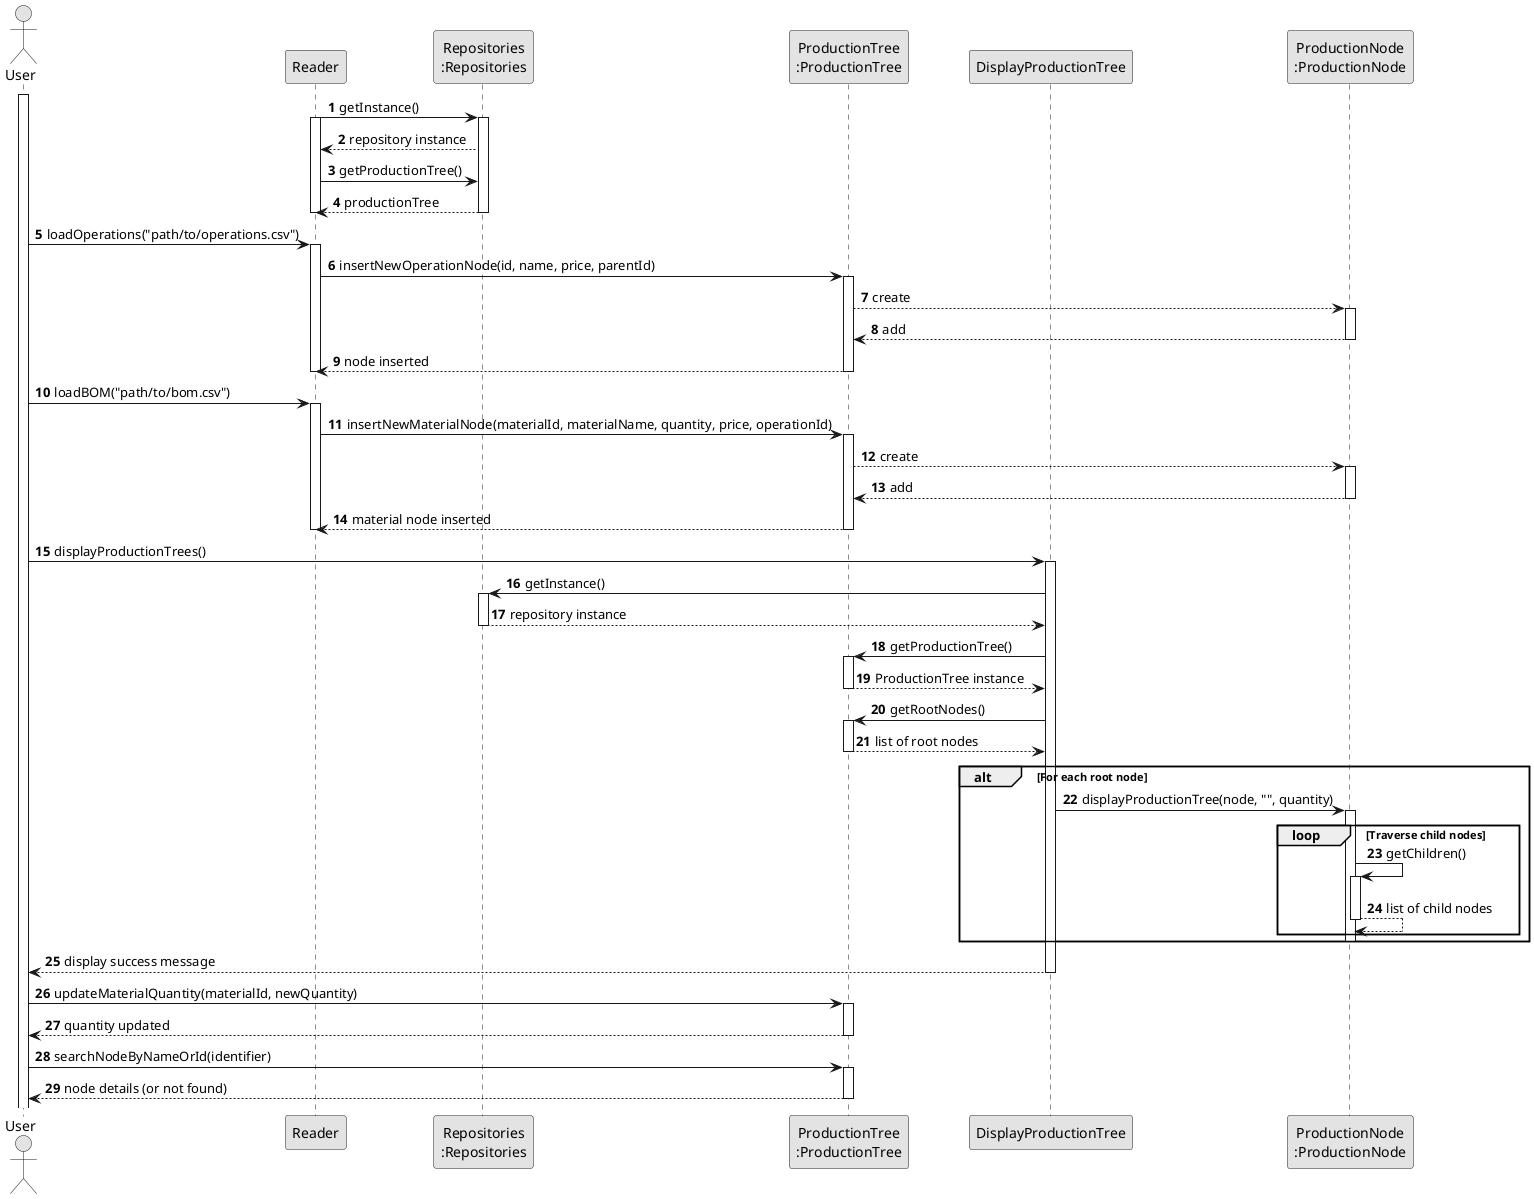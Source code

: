 @startuml
skinparam monochrome true
skinparam packageStyle rectangle
skinparam shadowing false

autonumber

actor "User" as User
participant "Reader" as Reader
participant "Repositories\n:Repositories" as Repositories
participant "ProductionTree\n:ProductionTree" as ProductionTree
participant "DisplayProductionTree" as DisplayProductionTree
participant "ProductionNode\n:ProductionNode" as ProductionNode

activate User

Reader -> Repositories : getInstance()
activate Reader
activate Repositories
Repositories --> Reader : repository instance
Reader -> Repositories : getProductionTree()
Repositories --> Reader : productionTree

deactivate "Reader"
deactivate Repositories

User -> Reader : loadOperations("path/to/operations.csv")
activate Reader

Reader -> ProductionTree : insertNewOperationNode(id, name, price, parentId)
activate ProductionTree
ProductionTree --> ProductionNode : create
activate ProductionNode
ProductionNode --> ProductionTree : add
deactivate ProductionNode
ProductionTree --> Reader : node inserted
deactivate ProductionTree
deactivate Reader

User -> Reader : loadBOM("path/to/bom.csv")
activate Reader

Reader -> ProductionTree : insertNewMaterialNode(materialId, materialName, quantity, price, operationId)
activate ProductionTree
ProductionTree --> ProductionNode : create
activate ProductionNode
ProductionNode --> ProductionTree : add
deactivate ProductionNode
ProductionTree --> Reader : material node inserted
deactivate "Reader"
deactivate ProductionTree

User -> DisplayProductionTree : displayProductionTrees()
activate DisplayProductionTree

DisplayProductionTree -> Repositories : getInstance()
activate Repositories
Repositories --> DisplayProductionTree : repository instance
deactivate Repositories

DisplayProductionTree -> ProductionTree : getProductionTree()
activate ProductionTree
ProductionTree --> DisplayProductionTree : ProductionTree instance
deactivate ProductionTree

DisplayProductionTree -> ProductionTree : getRootNodes()
activate ProductionTree
ProductionTree --> DisplayProductionTree : list of root nodes
deactivate ProductionTree

alt For each root node
    DisplayProductionTree -> ProductionNode : displayProductionTree(node, "", quantity)
    activate ProductionNode

    loop Traverse child nodes
        ProductionNode -> ProductionNode : getChildren()
        activate ProductionNode
        ProductionNode --> ProductionNode : list of child nodes
        deactivate ProductionNode
    end

    deactivate ProductionNode
end

DisplayProductionTree --> User : display success message
deactivate DisplayProductionTree

User -> ProductionTree : updateMaterialQuantity(materialId, newQuantity)
activate ProductionTree
ProductionTree --> User : quantity updated
deactivate ProductionTree

User -> ProductionTree : searchNodeByNameOrId(identifier)
activate ProductionTree
ProductionTree --> User : node details (or not found)
deactivate ProductionTree

@enduml
